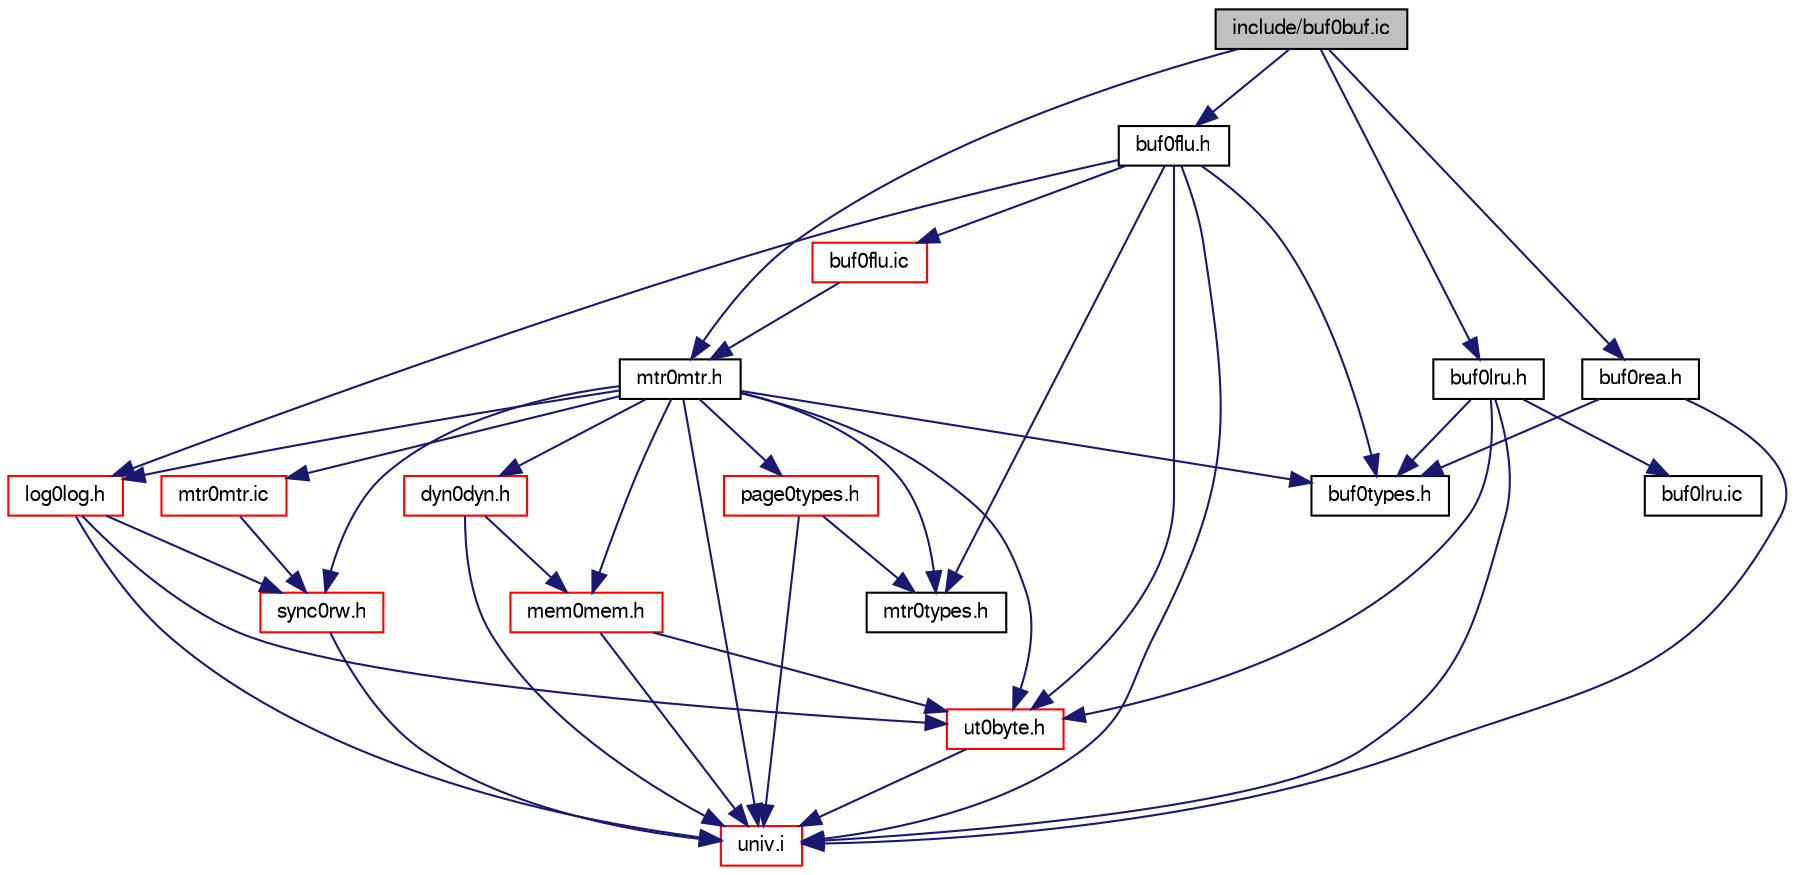 digraph "include/buf0buf.ic"
{
  bgcolor="transparent";
  edge [fontname="FreeSans",fontsize="10",labelfontname="FreeSans",labelfontsize="10"];
  node [fontname="FreeSans",fontsize="10",shape=record];
  Node1 [label="include/buf0buf.ic",height=0.2,width=0.4,color="black", fillcolor="grey75", style="filled" fontcolor="black"];
  Node1 -> Node2 [color="midnightblue",fontsize="10",style="solid",fontname="FreeSans"];
  Node2 [label="mtr0mtr.h",height=0.2,width=0.4,color="black",URL="$mtr0mtr_8h.html"];
  Node2 -> Node3 [color="midnightblue",fontsize="10",style="solid",fontname="FreeSans"];
  Node3 [label="univ.i",height=0.2,width=0.4,color="red",URL="$univ_8i.html"];
  Node2 -> Node4 [color="midnightblue",fontsize="10",style="solid",fontname="FreeSans"];
  Node4 [label="mem0mem.h",height=0.2,width=0.4,color="red",URL="$mem0mem_8h.html"];
  Node4 -> Node3 [color="midnightblue",fontsize="10",style="solid",fontname="FreeSans"];
  Node4 -> Node5 [color="midnightblue",fontsize="10",style="solid",fontname="FreeSans"];
  Node5 [label="ut0byte.h",height=0.2,width=0.4,color="red",URL="$ut0byte_8h.html"];
  Node5 -> Node3 [color="midnightblue",fontsize="10",style="solid",fontname="FreeSans"];
  Node2 -> Node6 [color="midnightblue",fontsize="10",style="solid",fontname="FreeSans"];
  Node6 [label="dyn0dyn.h",height=0.2,width=0.4,color="red",URL="$dyn0dyn_8h.html"];
  Node6 -> Node3 [color="midnightblue",fontsize="10",style="solid",fontname="FreeSans"];
  Node6 -> Node4 [color="midnightblue",fontsize="10",style="solid",fontname="FreeSans"];
  Node2 -> Node7 [color="midnightblue",fontsize="10",style="solid",fontname="FreeSans"];
  Node7 [label="buf0types.h",height=0.2,width=0.4,color="black",URL="$buf0types_8h.html"];
  Node2 -> Node8 [color="midnightblue",fontsize="10",style="solid",fontname="FreeSans"];
  Node8 [label="sync0rw.h",height=0.2,width=0.4,color="red",URL="$sync0rw_8h.html"];
  Node8 -> Node3 [color="midnightblue",fontsize="10",style="solid",fontname="FreeSans"];
  Node2 -> Node5 [color="midnightblue",fontsize="10",style="solid",fontname="FreeSans"];
  Node2 -> Node9 [color="midnightblue",fontsize="10",style="solid",fontname="FreeSans"];
  Node9 [label="mtr0types.h",height=0.2,width=0.4,color="black",URL="$mtr0types_8h.html"];
  Node2 -> Node10 [color="midnightblue",fontsize="10",style="solid",fontname="FreeSans"];
  Node10 [label="page0types.h",height=0.2,width=0.4,color="red",URL="$page0types_8h.html"];
  Node10 -> Node3 [color="midnightblue",fontsize="10",style="solid",fontname="FreeSans"];
  Node10 -> Node9 [color="midnightblue",fontsize="10",style="solid",fontname="FreeSans"];
  Node2 -> Node11 [color="midnightblue",fontsize="10",style="solid",fontname="FreeSans"];
  Node11 [label="log0log.h",height=0.2,width=0.4,color="red",URL="$log0log_8h.html"];
  Node11 -> Node3 [color="midnightblue",fontsize="10",style="solid",fontname="FreeSans"];
  Node11 -> Node5 [color="midnightblue",fontsize="10",style="solid",fontname="FreeSans"];
  Node11 -> Node8 [color="midnightblue",fontsize="10",style="solid",fontname="FreeSans"];
  Node2 -> Node12 [color="midnightblue",fontsize="10",style="solid",fontname="FreeSans"];
  Node12 [label="mtr0mtr.ic",height=0.2,width=0.4,color="red",URL="$mtr0mtr_8ic.html"];
  Node12 -> Node8 [color="midnightblue",fontsize="10",style="solid",fontname="FreeSans"];
  Node1 -> Node13 [color="midnightblue",fontsize="10",style="solid",fontname="FreeSans"];
  Node13 [label="buf0flu.h",height=0.2,width=0.4,color="black",URL="$buf0flu_8h.html"];
  Node13 -> Node3 [color="midnightblue",fontsize="10",style="solid",fontname="FreeSans"];
  Node13 -> Node5 [color="midnightblue",fontsize="10",style="solid",fontname="FreeSans"];
  Node13 -> Node11 [color="midnightblue",fontsize="10",style="solid",fontname="FreeSans"];
  Node13 -> Node9 [color="midnightblue",fontsize="10",style="solid",fontname="FreeSans"];
  Node13 -> Node7 [color="midnightblue",fontsize="10",style="solid",fontname="FreeSans"];
  Node13 -> Node14 [color="midnightblue",fontsize="10",style="solid",fontname="FreeSans"];
  Node14 [label="buf0flu.ic",height=0.2,width=0.4,color="red",URL="$buf0flu_8ic.html"];
  Node14 -> Node2 [color="midnightblue",fontsize="10",style="solid",fontname="FreeSans"];
  Node1 -> Node15 [color="midnightblue",fontsize="10",style="solid",fontname="FreeSans"];
  Node15 [label="buf0lru.h",height=0.2,width=0.4,color="black",URL="$buf0lru_8h.html"];
  Node15 -> Node3 [color="midnightblue",fontsize="10",style="solid",fontname="FreeSans"];
  Node15 -> Node5 [color="midnightblue",fontsize="10",style="solid",fontname="FreeSans"];
  Node15 -> Node7 [color="midnightblue",fontsize="10",style="solid",fontname="FreeSans"];
  Node15 -> Node16 [color="midnightblue",fontsize="10",style="solid",fontname="FreeSans"];
  Node16 [label="buf0lru.ic",height=0.2,width=0.4,color="black",URL="$buf0lru_8ic.html"];
  Node1 -> Node17 [color="midnightblue",fontsize="10",style="solid",fontname="FreeSans"];
  Node17 [label="buf0rea.h",height=0.2,width=0.4,color="black",URL="$buf0rea_8h.html"];
  Node17 -> Node3 [color="midnightblue",fontsize="10",style="solid",fontname="FreeSans"];
  Node17 -> Node7 [color="midnightblue",fontsize="10",style="solid",fontname="FreeSans"];
}

